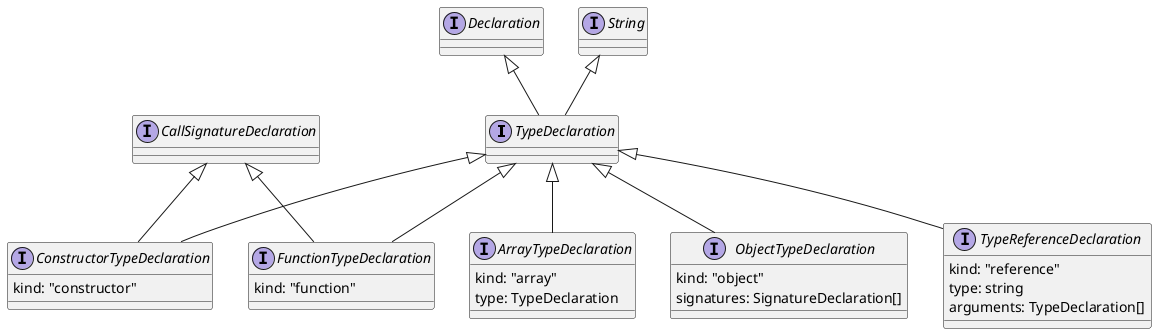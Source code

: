 @startuml

    interface TypeDeclaration extends Declaration, String {

    }

    interface FunctionTypeDeclaration extends TypeDeclaration, CallSignatureDeclaration {
        kind: "function"
    }

    interface ArrayTypeDeclaration extends TypeDeclaration {

        kind: "array"
        type: TypeDeclaration
    }

    interface ConstructorTypeDeclaration extends TypeDeclaration, CallSignatureDeclaration {

        kind: "constructor"
    }

    interface ObjectTypeDeclaration extends TypeDeclaration {

        kind: "object"
        signatures: SignatureDeclaration[]
    }

    interface TypeReferenceDeclaration extends TypeDeclaration {

        kind: "reference"
        type: string
        arguments: TypeDeclaration[]
    }
    
@enduml